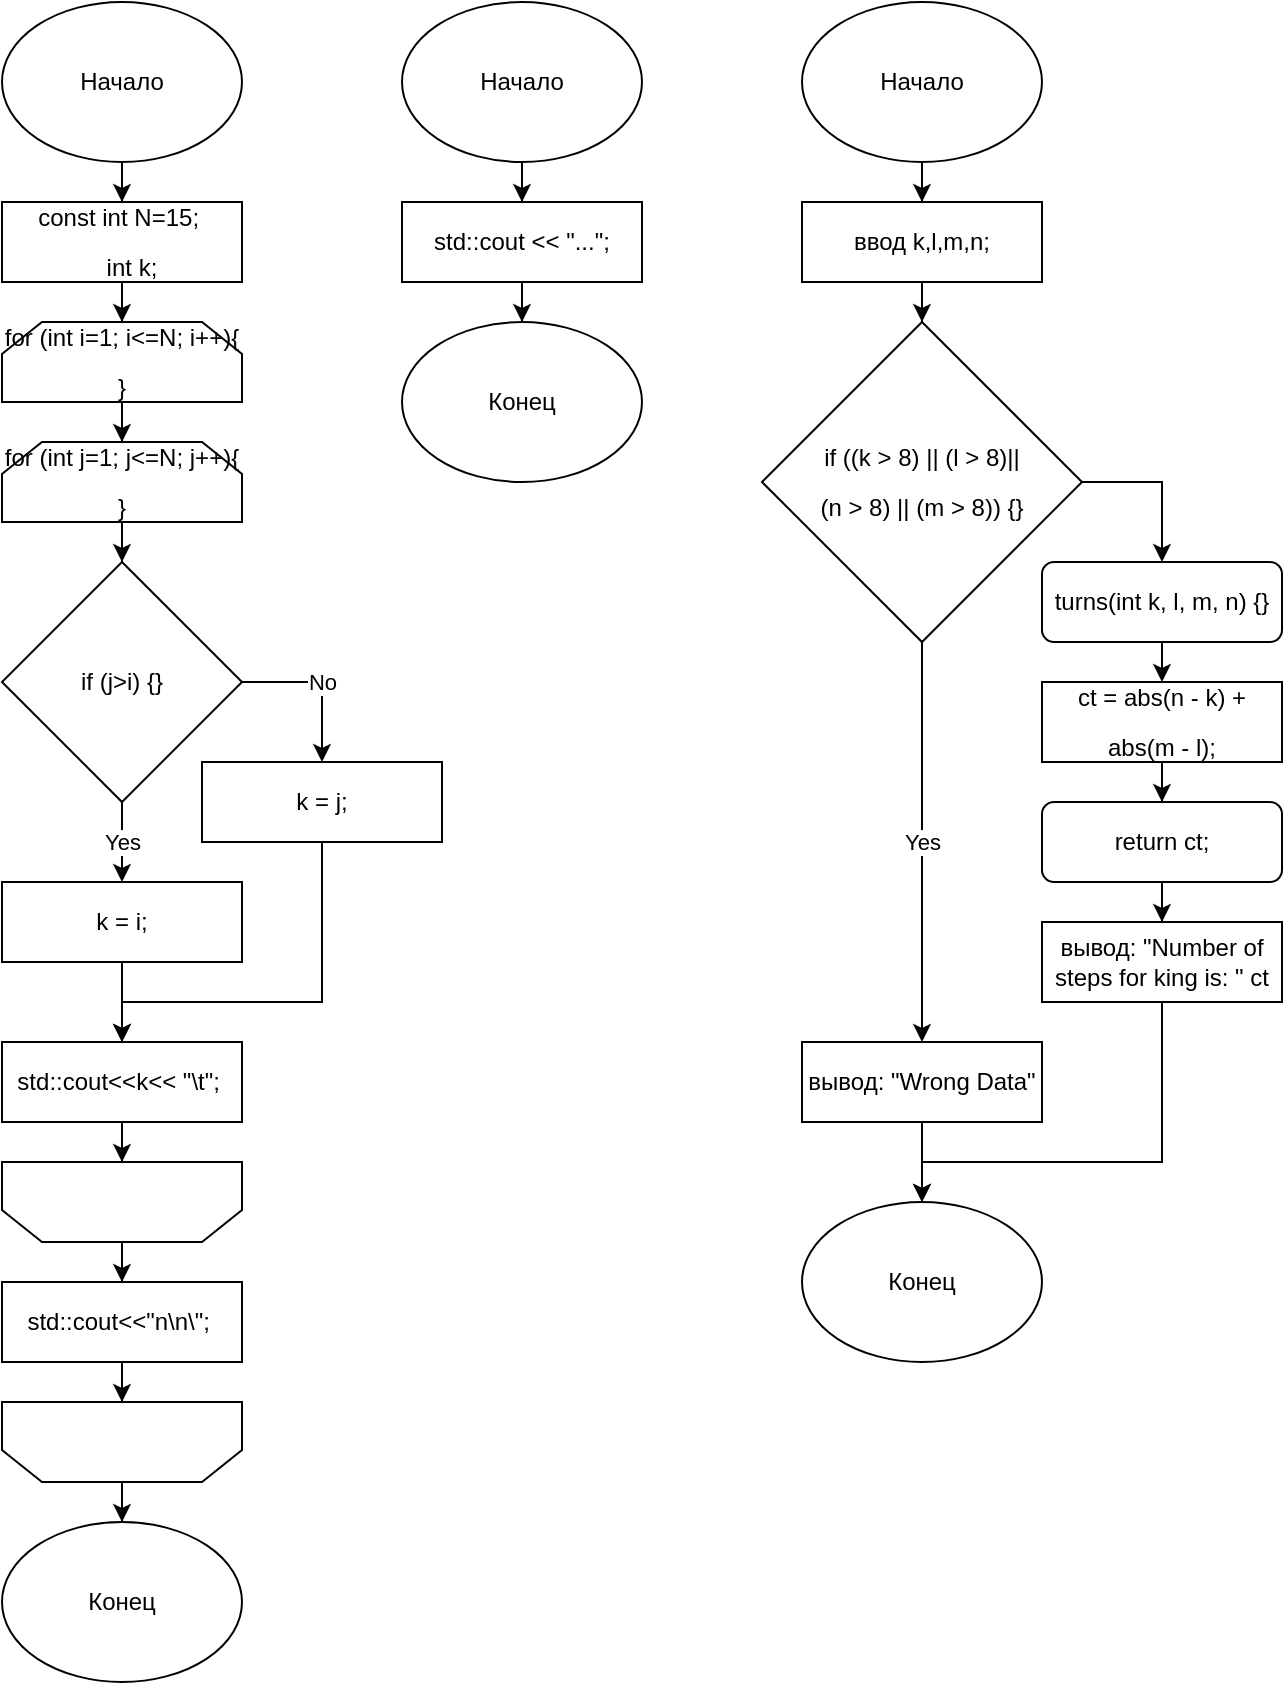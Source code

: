<mxfile version="14.7.3" type="github">
  <diagram id="v1MML3pD3iU6FN-0QKCX" name="Page-1">
    <mxGraphModel dx="1596" dy="945" grid="1" gridSize="10" guides="1" tooltips="1" connect="1" arrows="1" fold="1" page="1" pageScale="1" pageWidth="3300" pageHeight="4681" math="0" shadow="0">
      <root>
        <mxCell id="0" />
        <mxCell id="1" parent="0" />
        <mxCell id="gzGk77P-xv0N86IO1BmV-1" value="" style="edgeStyle=orthogonalEdgeStyle;rounded=0;orthogonalLoop=1;jettySize=auto;html=1;" edge="1" parent="1" source="gzGk77P-xv0N86IO1BmV-2" target="gzGk77P-xv0N86IO1BmV-4">
          <mxGeometry relative="1" as="geometry" />
        </mxCell>
        <mxCell id="gzGk77P-xv0N86IO1BmV-2" value="Начало" style="ellipse;whiteSpace=wrap;html=1;" vertex="1" parent="1">
          <mxGeometry x="40" y="40" width="120" height="80" as="geometry" />
        </mxCell>
        <mxCell id="gzGk77P-xv0N86IO1BmV-3" style="edgeStyle=orthogonalEdgeStyle;rounded=0;orthogonalLoop=1;jettySize=auto;html=1;entryX=0.5;entryY=0;entryDx=0;entryDy=0;" edge="1" parent="1" source="gzGk77P-xv0N86IO1BmV-4" target="gzGk77P-xv0N86IO1BmV-6">
          <mxGeometry relative="1" as="geometry" />
        </mxCell>
        <mxCell id="gzGk77P-xv0N86IO1BmV-4" value="&lt;font style=&quot;font-size: 12px&quot;&gt;&lt;span style=&quot;line-height: 24.821px ; font-family: &amp;#34;calibri&amp;#34; , &amp;#34;calibri_embeddedfont&amp;#34; , &amp;#34;calibri_msfontservice&amp;#34; , sans-serif&quot; class=&quot;TextRun  BCX2 SCXW25673797&quot; lang=&quot;RU-RU&quot;&gt;&lt;span class=&quot;NormalTextRun  BCX2 SCXW25673797&quot;&gt;&lt;/span&gt;&lt;span class=&quot;SpellingError  BCX2 SCXW25673797&quot;&gt;const&lt;/span&gt;&lt;span class=&quot;NormalTextRun  BCX2 SCXW25673797&quot;&gt; &lt;/span&gt;&lt;span class=&quot;SpellingError  BCX2 SCXW25673797&quot;&gt;int&lt;/span&gt;&lt;span class=&quot;NormalTextRun  BCX2 SCXW25673797&quot;&gt; &lt;/span&gt;&lt;span class=&quot;NormalTextRun  BCX2 SCXW25673797&quot;&gt;N=&lt;/span&gt;&lt;span class=&quot;NormalTextRun  BCX2 SCXW25673797&quot;&gt;15&lt;/span&gt;&lt;span class=&quot;NormalTextRun  BCX2 SCXW25673797&quot;&gt;;&lt;/span&gt;&lt;/span&gt;&lt;span class=&quot;LineBreakBlob BlobObject DragDrop  BCX2 SCXW25673797&quot; style=&quot;line-height: 24.821px ; font-family: &amp;#34;wordvisicarriagereturn_msfontservice&amp;#34; , &amp;#34;calibri&amp;#34; , &amp;#34;calibri_embeddedfont&amp;#34; , &amp;#34;calibri_msfontservice&amp;#34; , sans-serif&quot;&gt;&lt;span class=&quot;BCX2 SCXW25673797&quot;&gt;&amp;nbsp;&lt;/span&gt;&lt;br class=&quot;BCX2 SCXW25673797&quot;&gt;&lt;/span&gt;&lt;span style=&quot;line-height: 24.821px ; font-family: &amp;#34;calibri&amp;#34; , &amp;#34;calibri_embeddedfont&amp;#34; , &amp;#34;calibri_msfontservice&amp;#34; , sans-serif&quot; class=&quot;TextRun  BCX2 SCXW25673797&quot; lang=&quot;RU-RU&quot;&gt;&lt;span class=&quot;NormalTextRun  BCX2 SCXW25673797&quot;&gt;&amp;nbsp;&amp;nbsp;&amp;nbsp; &lt;/span&gt;&lt;span class=&quot;SpellingError  BCX2 SCXW25673797&quot;&gt;int&lt;/span&gt;&lt;span class=&quot;NormalTextRun  BCX2 SCXW25673797&quot;&gt; &lt;/span&gt;&lt;span class=&quot;NormalTextRun  BCX2 SCXW25673797&quot;&gt;k&lt;/span&gt;&lt;span class=&quot;NormalTextRun  BCX2 SCXW25673797&quot;&gt;;&lt;/span&gt;&lt;/span&gt;&lt;span class=&quot;LineBreakBlob BlobObject DragDrop  BCX2 SCXW25673797&quot; style=&quot;line-height: 24.821px ; font-family: &amp;#34;wordvisicarriagereturn_msfontservice&amp;#34; , &amp;#34;calibri&amp;#34; , &amp;#34;calibri_embeddedfont&amp;#34; , &amp;#34;calibri_msfontservice&amp;#34; , sans-serif&quot;&gt;&lt;span class=&quot;BCX2 SCXW25673797&quot;&gt;&amp;nbsp;&lt;/span&gt;&lt;br class=&quot;BCX2 SCXW25673797&quot;&gt;&lt;/span&gt;&lt;span style=&quot;line-height: 24.821px ; font-family: &amp;#34;calibri&amp;#34; , &amp;#34;calibri_embeddedfont&amp;#34; , &amp;#34;calibri_msfontservice&amp;#34; , sans-serif&quot; class=&quot;TextRun  BCX2 SCXW25673797&quot; lang=&quot;RU-RU&quot;&gt;&lt;span class=&quot;NormalTextRun  BCX2 SCXW25673797&quot;&gt;&lt;/span&gt;&lt;/span&gt;&lt;/font&gt;" style="rounded=0;whiteSpace=wrap;html=1;" vertex="1" parent="1">
          <mxGeometry x="40" y="140" width="120" height="40" as="geometry" />
        </mxCell>
        <mxCell id="gzGk77P-xv0N86IO1BmV-5" style="edgeStyle=orthogonalEdgeStyle;rounded=0;orthogonalLoop=1;jettySize=auto;html=1;entryX=0.5;entryY=0;entryDx=0;entryDy=0;" edge="1" parent="1" source="gzGk77P-xv0N86IO1BmV-6" target="gzGk77P-xv0N86IO1BmV-8">
          <mxGeometry relative="1" as="geometry" />
        </mxCell>
        <mxCell id="gzGk77P-xv0N86IO1BmV-6" value="&lt;font style=&quot;font-size: 12px&quot;&gt;&lt;span style=&quot;line-height: 24.821px ; font-family: &amp;#34;calibri&amp;#34; , &amp;#34;calibri_embeddedfont&amp;#34; , &amp;#34;calibri_msfontservice&amp;#34; , sans-serif&quot; class=&quot;TextRun SCXW25673797 BCX2&quot; lang=&quot;RU-RU&quot;&gt;&lt;span class=&quot;NormalTextRun SCXW25673797 BCX2&quot;&gt;&lt;/span&gt;&lt;span class=&quot;SpellingError SCXW25673797 BCX2&quot;&gt;for&lt;/span&gt;&lt;span class=&quot;NormalTextRun SCXW25673797 BCX2&quot;&gt; &lt;/span&gt;&lt;span class=&quot;NormalTextRun SCXW25673797 BCX2&quot;&gt;(&lt;/span&gt;&lt;span class=&quot;SpellingError SCXW25673797 BCX2&quot;&gt;int&lt;/span&gt;&lt;span class=&quot;NormalTextRun SCXW25673797 BCX2&quot;&gt; &lt;/span&gt;&lt;span class=&quot;NormalTextRun SCXW25673797 BCX2&quot;&gt;i=&lt;/span&gt;&lt;span class=&quot;NormalTextRun SCXW25673797 BCX2&quot;&gt;1&lt;/span&gt;&lt;span class=&quot;NormalTextRun SCXW25673797 BCX2&quot;&gt;; &lt;/span&gt;&lt;span class=&quot;ContextualSpellingAndGrammarError SCXW25673797 BCX2&quot;&gt;i&amp;lt;&lt;/span&gt;&lt;span class=&quot;NormalTextRun SCXW25673797 BCX2&quot;&gt;=N&lt;/span&gt;&lt;span class=&quot;NormalTextRun SCXW25673797 BCX2&quot;&gt;; &lt;/span&gt;&lt;span class=&quot;NormalTextRun SCXW25673797 BCX2&quot;&gt;i+&lt;/span&gt;&lt;span class=&quot;ContextualSpellingAndGrammarError SCXW25673797 BCX2&quot;&gt;+){&lt;/span&gt;&lt;/span&gt;&lt;/font&gt;&lt;span class=&quot;LineBreakBlob BlobObject DragDrop SCXW25673797 BCX2&quot; style=&quot;line-height: 24.821px ; font-family: &amp;#34;wordvisicarriagereturn_msfontservice&amp;#34; , &amp;#34;calibri&amp;#34; , &amp;#34;calibri_embeddedfont&amp;#34; , &amp;#34;calibri_msfontservice&amp;#34; , sans-serif&quot;&gt;&lt;font style=&quot;font-size: 12px&quot;&gt;&lt;span class=&quot;SCXW25673797 BCX2&quot;&gt; &lt;/span&gt;&lt;/font&gt;}&lt;br class=&quot;SCXW25673797 BCX2&quot;&gt;&lt;/span&gt;&lt;span style=&quot;line-height: 24.821px ; font-family: &amp;#34;calibri&amp;#34; , &amp;#34;calibri_embeddedfont&amp;#34; , &amp;#34;calibri_msfontservice&amp;#34; , sans-serif&quot; class=&quot;TextRun SCXW25673797 BCX2&quot; lang=&quot;RU-RU&quot;&gt;&lt;span class=&quot;NormalTextRun SCXW25673797 BCX2&quot;&gt;&lt;/span&gt;&lt;/span&gt;" style="shape=loopLimit;whiteSpace=wrap;html=1;" vertex="1" parent="1">
          <mxGeometry x="40" y="200" width="120" height="40" as="geometry" />
        </mxCell>
        <mxCell id="gzGk77P-xv0N86IO1BmV-7" value="" style="edgeStyle=orthogonalEdgeStyle;rounded=0;orthogonalLoop=1;jettySize=auto;html=1;" edge="1" parent="1" source="gzGk77P-xv0N86IO1BmV-8" target="gzGk77P-xv0N86IO1BmV-11">
          <mxGeometry relative="1" as="geometry" />
        </mxCell>
        <mxCell id="gzGk77P-xv0N86IO1BmV-8" value="&lt;font style=&quot;font-size: 12px&quot;&gt;&lt;span style=&quot;line-height: 24.821px ; font-family: &amp;#34;calibri&amp;#34; , &amp;#34;calibri_embeddedfont&amp;#34; , &amp;#34;calibri_msfontservice&amp;#34; , sans-serif&quot; class=&quot;TextRun SCXW25673797 BCX2&quot; lang=&quot;RU-RU&quot;&gt;&lt;span class=&quot;NormalTextRun SCXW25673797 BCX2&quot;&gt;&lt;/span&gt;&lt;span class=&quot;SpellingError SCXW25673797 BCX2&quot;&gt;for&lt;/span&gt;&lt;span class=&quot;NormalTextRun SCXW25673797 BCX2&quot;&gt; &lt;/span&gt;&lt;span class=&quot;NormalTextRun SCXW25673797 BCX2&quot;&gt;(&lt;/span&gt;&lt;span class=&quot;SpellingError SCXW25673797 BCX2&quot;&gt;int&lt;/span&gt;&lt;span class=&quot;NormalTextRun SCXW25673797 BCX2&quot;&gt; &lt;/span&gt;&lt;span class=&quot;NormalTextRun SCXW25673797 BCX2&quot;&gt;j=&lt;/span&gt;&lt;span class=&quot;NormalTextRun SCXW25673797 BCX2&quot;&gt;1&lt;/span&gt;&lt;span class=&quot;NormalTextRun SCXW25673797 BCX2&quot;&gt;; &lt;/span&gt;&lt;span class=&quot;ContextualSpellingAndGrammarError SCXW25673797 BCX2&quot;&gt;j&amp;lt;&lt;/span&gt;&lt;span class=&quot;NormalTextRun SCXW25673797 BCX2&quot;&gt;=N&lt;/span&gt;&lt;span class=&quot;NormalTextRun SCXW25673797 BCX2&quot;&gt;; &lt;/span&gt;&lt;span class=&quot;NormalTextRun SCXW25673797 BCX2&quot;&gt;j+&lt;/span&gt;&lt;span class=&quot;ContextualSpellingAndGrammarError SCXW25673797 BCX2&quot;&gt;+){&lt;/span&gt;&lt;/span&gt;&lt;/font&gt;&lt;span class=&quot;LineBreakBlob BlobObject DragDrop SCXW25673797 BCX2&quot; style=&quot;line-height: 24.821px ; font-family: &amp;#34;wordvisicarriagereturn_msfontservice&amp;#34; , &amp;#34;calibri&amp;#34; , &amp;#34;calibri_embeddedfont&amp;#34; , &amp;#34;calibri_msfontservice&amp;#34; , sans-serif&quot;&gt;&lt;font style=&quot;font-size: 12px&quot;&gt;&lt;span class=&quot;SCXW25673797 BCX2&quot;&gt; &lt;/span&gt;&lt;/font&gt;}&lt;br class=&quot;SCXW25673797 BCX2&quot;&gt;&lt;/span&gt;&lt;span style=&quot;line-height: 24.821px ; font-family: &amp;#34;calibri&amp;#34; , &amp;#34;calibri_embeddedfont&amp;#34; , &amp;#34;calibri_msfontservice&amp;#34; , sans-serif&quot; class=&quot;TextRun SCXW25673797 BCX2&quot; lang=&quot;RU-RU&quot;&gt;&lt;span class=&quot;NormalTextRun SCXW25673797 BCX2&quot;&gt;&lt;/span&gt;&lt;/span&gt;" style="shape=loopLimit;whiteSpace=wrap;html=1;" vertex="1" parent="1">
          <mxGeometry x="40" y="260" width="120" height="40" as="geometry" />
        </mxCell>
        <mxCell id="gzGk77P-xv0N86IO1BmV-9" value="Yes" style="edgeStyle=orthogonalEdgeStyle;rounded=0;orthogonalLoop=1;jettySize=auto;html=1;" edge="1" parent="1" source="gzGk77P-xv0N86IO1BmV-11" target="gzGk77P-xv0N86IO1BmV-13">
          <mxGeometry relative="1" as="geometry">
            <mxPoint as="offset" />
          </mxGeometry>
        </mxCell>
        <mxCell id="gzGk77P-xv0N86IO1BmV-10" value="No" style="edgeStyle=orthogonalEdgeStyle;rounded=0;orthogonalLoop=1;jettySize=auto;html=1;entryX=0.5;entryY=0;entryDx=0;entryDy=0;" edge="1" parent="1" source="gzGk77P-xv0N86IO1BmV-11" target="gzGk77P-xv0N86IO1BmV-15">
          <mxGeometry relative="1" as="geometry">
            <mxPoint x="200" y="380" as="targetPoint" />
            <Array as="points">
              <mxPoint x="200" y="380" />
            </Array>
          </mxGeometry>
        </mxCell>
        <mxCell id="gzGk77P-xv0N86IO1BmV-11" value="if (j&amp;gt;i) {}" style="rhombus;whiteSpace=wrap;html=1;" vertex="1" parent="1">
          <mxGeometry x="40" y="320" width="120" height="120" as="geometry" />
        </mxCell>
        <mxCell id="gzGk77P-xv0N86IO1BmV-12" value="" style="edgeStyle=orthogonalEdgeStyle;rounded=0;orthogonalLoop=1;jettySize=auto;html=1;" edge="1" parent="1" source="gzGk77P-xv0N86IO1BmV-13" target="gzGk77P-xv0N86IO1BmV-17">
          <mxGeometry relative="1" as="geometry" />
        </mxCell>
        <mxCell id="gzGk77P-xv0N86IO1BmV-13" value="k = i;" style="rounded=0;whiteSpace=wrap;html=1;" vertex="1" parent="1">
          <mxGeometry x="40" y="480" width="120" height="40" as="geometry" />
        </mxCell>
        <mxCell id="gzGk77P-xv0N86IO1BmV-14" style="edgeStyle=orthogonalEdgeStyle;rounded=0;orthogonalLoop=1;jettySize=auto;html=1;entryX=0.5;entryY=0;entryDx=0;entryDy=0;" edge="1" parent="1" source="gzGk77P-xv0N86IO1BmV-15" target="gzGk77P-xv0N86IO1BmV-17">
          <mxGeometry relative="1" as="geometry">
            <Array as="points">
              <mxPoint x="200" y="540" />
              <mxPoint x="100" y="540" />
            </Array>
          </mxGeometry>
        </mxCell>
        <mxCell id="gzGk77P-xv0N86IO1BmV-15" value="k = j;" style="rounded=0;whiteSpace=wrap;html=1;" vertex="1" parent="1">
          <mxGeometry x="140" y="420" width="120" height="40" as="geometry" />
        </mxCell>
        <mxCell id="gzGk77P-xv0N86IO1BmV-16" value="" style="edgeStyle=orthogonalEdgeStyle;rounded=0;orthogonalLoop=1;jettySize=auto;html=1;" edge="1" parent="1" source="gzGk77P-xv0N86IO1BmV-17" target="gzGk77P-xv0N86IO1BmV-19">
          <mxGeometry relative="1" as="geometry" />
        </mxCell>
        <mxCell id="gzGk77P-xv0N86IO1BmV-17" value="&lt;font style=&quot;font-size: 12px&quot;&gt;&lt;span style=&quot;line-height: 24.821px ; font-family: &amp;#34;calibri&amp;#34; , &amp;#34;calibri_embeddedfont&amp;#34; , &amp;#34;calibri_msfontservice&amp;#34; , sans-serif&quot; class=&quot;TextRun  BCX2 SCXW239751490&quot; lang=&quot;RU-RU&quot;&gt;&lt;span class=&quot;NormalTextRun  BCX2 SCXW239751490&quot;&gt;&lt;/span&gt;&lt;span class=&quot;SpellingError  BCX2 SCXW239751490&quot;&gt;std&lt;/span&gt;&lt;span class=&quot;NormalTextRun  BCX2 SCXW239751490&quot;&gt;::&lt;/span&gt;&lt;span class=&quot;SpellingError  BCX2 SCXW239751490&quot;&gt;cout&lt;/span&gt;&lt;span class=&quot;NormalTextRun  BCX2 SCXW239751490&quot;&gt;&amp;lt;&amp;lt;&lt;/span&gt;&lt;span class=&quot;NormalTextRun  BCX2 SCXW239751490&quot;&gt;k&lt;/span&gt;&lt;span class=&quot;ContextualSpellingAndGrammarError  BCX2 SCXW239751490&quot;&gt;&amp;lt;&amp;lt; &lt;/span&gt;&lt;span class=&quot;ContextualSpellingAndGrammarError  BCX2 SCXW239751490&quot;&gt;&quot;&lt;/span&gt;&lt;span class=&quot;NormalTextRun  BCX2 SCXW239751490&quot;&gt;\t&lt;/span&gt;&lt;span class=&quot;NormalTextRun  BCX2 SCXW239751490&quot;&gt;&quot;&lt;/span&gt;&lt;span class=&quot;NormalTextRun  BCX2 SCXW239751490&quot;&gt;;&lt;/span&gt;&lt;/span&gt;&lt;/font&gt;&lt;span class=&quot;LineBreakBlob BlobObject DragDrop  BCX2 SCXW239751490&quot; style=&quot;line-height: 24.821px ; font-family: &amp;#34;wordvisicarriagereturn_msfontservice&amp;#34; , &amp;#34;calibri&amp;#34; , &amp;#34;calibri_embeddedfont&amp;#34; , &amp;#34;calibri_msfontservice&amp;#34; , sans-serif&quot;&gt;&lt;font style=&quot;font-size: 12px&quot;&gt;&lt;span class=&quot;BCX2 SCXW239751490&quot;&gt;&amp;nbsp;&lt;/span&gt;&lt;/font&gt;&lt;br class=&quot;BCX2 SCXW239751490&quot;&gt;&lt;/span&gt;&lt;span style=&quot;font-size: 14pt ; line-height: 24.821px ; font-family: &amp;#34;calibri&amp;#34; , &amp;#34;calibri_embeddedfont&amp;#34; , &amp;#34;calibri_msfontservice&amp;#34; , sans-serif&quot; class=&quot;TextRun  BCX2 SCXW239751490&quot; lang=&quot;RU-RU&quot;&gt;&lt;span class=&quot;NormalTextRun  BCX2 SCXW239751490&quot;&gt;&lt;/span&gt;&lt;/span&gt;" style="rounded=0;whiteSpace=wrap;html=1;" vertex="1" parent="1">
          <mxGeometry x="40" y="560" width="120" height="40" as="geometry" />
        </mxCell>
        <mxCell id="gzGk77P-xv0N86IO1BmV-18" value="" style="edgeStyle=orthogonalEdgeStyle;rounded=0;orthogonalLoop=1;jettySize=auto;html=1;" edge="1" parent="1" source="gzGk77P-xv0N86IO1BmV-19" target="gzGk77P-xv0N86IO1BmV-21">
          <mxGeometry relative="1" as="geometry" />
        </mxCell>
        <mxCell id="gzGk77P-xv0N86IO1BmV-19" value="" style="shape=loopLimit;whiteSpace=wrap;html=1;rotation=180;" vertex="1" parent="1">
          <mxGeometry x="40" y="620" width="120" height="40" as="geometry" />
        </mxCell>
        <mxCell id="gzGk77P-xv0N86IO1BmV-20" value="" style="edgeStyle=orthogonalEdgeStyle;rounded=0;orthogonalLoop=1;jettySize=auto;html=1;" edge="1" parent="1" source="gzGk77P-xv0N86IO1BmV-21" target="gzGk77P-xv0N86IO1BmV-23">
          <mxGeometry relative="1" as="geometry" />
        </mxCell>
        <mxCell id="gzGk77P-xv0N86IO1BmV-21" value="&lt;font style=&quot;font-size: 12px&quot;&gt;&lt;span style=&quot;line-height: 24.821px ; font-family: &amp;#34;calibri&amp;#34; , &amp;#34;calibri_embeddedfont&amp;#34; , &amp;#34;calibri_msfontservice&amp;#34; , sans-serif&quot; class=&quot;TextRun  BCX2 SCXW239751490&quot; lang=&quot;RU-RU&quot;&gt;&lt;span class=&quot;NormalTextRun  BCX2 SCXW239751490&quot;&gt;&lt;/span&gt;&lt;span class=&quot;SpellingError  BCX2 SCXW239751490&quot;&gt;std&lt;/span&gt;&lt;span class=&quot;NormalTextRun  BCX2 SCXW239751490&quot;&gt;::&lt;/span&gt;&lt;span class=&quot;SpellingError  BCX2 SCXW239751490&quot;&gt;cout&lt;/span&gt;&lt;span class=&quot;NormalTextRun  BCX2 SCXW239751490&quot;&gt;&amp;lt;&amp;lt;&lt;/span&gt;&lt;span class=&quot;NormalTextRun  BCX2 SCXW239751490&quot;&gt;&lt;/span&gt;&lt;span class=&quot;ContextualSpellingAndGrammarError  BCX2 SCXW239751490&quot;&gt;&lt;/span&gt;&lt;span class=&quot;ContextualSpellingAndGrammarError  BCX2 SCXW239751490&quot;&gt;&quot;n\n\&lt;/span&gt;&lt;span class=&quot;NormalTextRun  BCX2 SCXW239751490&quot;&gt;&lt;/span&gt;&lt;span class=&quot;NormalTextRun  BCX2 SCXW239751490&quot;&gt;&quot;&lt;/span&gt;&lt;span class=&quot;NormalTextRun  BCX2 SCXW239751490&quot;&gt;;&lt;/span&gt;&lt;/span&gt;&lt;/font&gt;&lt;span class=&quot;LineBreakBlob BlobObject DragDrop  BCX2 SCXW239751490&quot; style=&quot;line-height: 24.821px ; font-family: &amp;#34;wordvisicarriagereturn_msfontservice&amp;#34; , &amp;#34;calibri&amp;#34; , &amp;#34;calibri_embeddedfont&amp;#34; , &amp;#34;calibri_msfontservice&amp;#34; , sans-serif&quot;&gt;&lt;font style=&quot;font-size: 12px&quot;&gt;&lt;span class=&quot;BCX2 SCXW239751490&quot;&gt;&amp;nbsp;&lt;/span&gt;&lt;/font&gt;&lt;br class=&quot;BCX2 SCXW239751490&quot;&gt;&lt;/span&gt;&lt;span style=&quot;font-size: 14pt ; line-height: 24.821px ; font-family: &amp;#34;calibri&amp;#34; , &amp;#34;calibri_embeddedfont&amp;#34; , &amp;#34;calibri_msfontservice&amp;#34; , sans-serif&quot; class=&quot;TextRun  BCX2 SCXW239751490&quot; lang=&quot;RU-RU&quot;&gt;&lt;span class=&quot;NormalTextRun  BCX2 SCXW239751490&quot;&gt;&lt;/span&gt;&lt;/span&gt;" style="rounded=0;whiteSpace=wrap;html=1;" vertex="1" parent="1">
          <mxGeometry x="40" y="680" width="120" height="40" as="geometry" />
        </mxCell>
        <mxCell id="gzGk77P-xv0N86IO1BmV-22" value="" style="edgeStyle=orthogonalEdgeStyle;rounded=0;orthogonalLoop=1;jettySize=auto;html=1;" edge="1" parent="1" source="gzGk77P-xv0N86IO1BmV-23" target="gzGk77P-xv0N86IO1BmV-24">
          <mxGeometry relative="1" as="geometry" />
        </mxCell>
        <mxCell id="gzGk77P-xv0N86IO1BmV-23" value="" style="shape=loopLimit;whiteSpace=wrap;html=1;rotation=180;" vertex="1" parent="1">
          <mxGeometry x="40" y="740" width="120" height="40" as="geometry" />
        </mxCell>
        <mxCell id="gzGk77P-xv0N86IO1BmV-24" value="Конец" style="ellipse;whiteSpace=wrap;html=1;" vertex="1" parent="1">
          <mxGeometry x="40" y="800" width="120" height="80" as="geometry" />
        </mxCell>
        <mxCell id="gzGk77P-xv0N86IO1BmV-25" value="" style="edgeStyle=orthogonalEdgeStyle;rounded=0;orthogonalLoop=1;jettySize=auto;html=1;" edge="1" parent="1" source="gzGk77P-xv0N86IO1BmV-26" target="gzGk77P-xv0N86IO1BmV-29">
          <mxGeometry relative="1" as="geometry" />
        </mxCell>
        <mxCell id="gzGk77P-xv0N86IO1BmV-26" value="Начало" style="ellipse;whiteSpace=wrap;html=1;" vertex="1" parent="1">
          <mxGeometry x="240" y="40" width="120" height="80" as="geometry" />
        </mxCell>
        <mxCell id="gzGk77P-xv0N86IO1BmV-27" value="Конец" style="ellipse;whiteSpace=wrap;html=1;" vertex="1" parent="1">
          <mxGeometry x="240" y="200" width="120" height="80" as="geometry" />
        </mxCell>
        <mxCell id="gzGk77P-xv0N86IO1BmV-28" value="" style="edgeStyle=orthogonalEdgeStyle;rounded=0;orthogonalLoop=1;jettySize=auto;html=1;" edge="1" parent="1" source="gzGk77P-xv0N86IO1BmV-29" target="gzGk77P-xv0N86IO1BmV-27">
          <mxGeometry relative="1" as="geometry" />
        </mxCell>
        <mxCell id="gzGk77P-xv0N86IO1BmV-29" value="std::cout &amp;lt;&amp;lt; &quot;...&quot;;" style="rounded=0;whiteSpace=wrap;html=1;" vertex="1" parent="1">
          <mxGeometry x="240" y="140" width="120" height="40" as="geometry" />
        </mxCell>
        <mxCell id="gzGk77P-xv0N86IO1BmV-30" value="" style="edgeStyle=orthogonalEdgeStyle;rounded=0;orthogonalLoop=1;jettySize=auto;html=1;" edge="1" parent="1" source="gzGk77P-xv0N86IO1BmV-31" target="gzGk77P-xv0N86IO1BmV-33">
          <mxGeometry relative="1" as="geometry" />
        </mxCell>
        <mxCell id="gzGk77P-xv0N86IO1BmV-31" value="Начало" style="ellipse;whiteSpace=wrap;html=1;" vertex="1" parent="1">
          <mxGeometry x="440" y="40" width="120" height="80" as="geometry" />
        </mxCell>
        <mxCell id="gzGk77P-xv0N86IO1BmV-32" value="" style="edgeStyle=orthogonalEdgeStyle;rounded=0;orthogonalLoop=1;jettySize=auto;html=1;" edge="1" parent="1" source="gzGk77P-xv0N86IO1BmV-33" target="gzGk77P-xv0N86IO1BmV-36">
          <mxGeometry relative="1" as="geometry" />
        </mxCell>
        <mxCell id="gzGk77P-xv0N86IO1BmV-33" value="ввод k,l,m,n;" style="rounded=0;whiteSpace=wrap;html=1;" vertex="1" parent="1">
          <mxGeometry x="440" y="140" width="120" height="40" as="geometry" />
        </mxCell>
        <mxCell id="gzGk77P-xv0N86IO1BmV-34" value="Yes" style="edgeStyle=orthogonalEdgeStyle;rounded=0;orthogonalLoop=1;jettySize=auto;html=1;" edge="1" parent="1" source="gzGk77P-xv0N86IO1BmV-36" target="gzGk77P-xv0N86IO1BmV-38">
          <mxGeometry relative="1" as="geometry" />
        </mxCell>
        <mxCell id="gzGk77P-xv0N86IO1BmV-35" style="edgeStyle=orthogonalEdgeStyle;rounded=0;orthogonalLoop=1;jettySize=auto;html=1;entryX=0.5;entryY=0;entryDx=0;entryDy=0;" edge="1" parent="1" source="gzGk77P-xv0N86IO1BmV-36" target="gzGk77P-xv0N86IO1BmV-44">
          <mxGeometry relative="1" as="geometry">
            <Array as="points">
              <mxPoint x="620" y="280" />
            </Array>
          </mxGeometry>
        </mxCell>
        <mxCell id="gzGk77P-xv0N86IO1BmV-36" value="&lt;div&gt;&lt;font style=&quot;font-size: 12px&quot;&gt;&lt;span style=&quot;font-style: normal ; line-height: 24.821px ; font-family: &amp;#34;calibri&amp;#34; , &amp;#34;calibri_embeddedfont&amp;#34; , &amp;#34;calibri_msfontservice&amp;#34; , sans-serif ; font-weight: normal&quot; class=&quot;TextRun  BCX2 SCXW75789815&quot; lang=&quot;RU-RU&quot;&gt;&lt;span class=&quot;NormalTextRun  BCX2 SCXW75789815&quot;&gt; &lt;/span&gt;&lt;span class=&quot;SpellingError  BCX2 SCXW75789815&quot;&gt;if&lt;/span&gt;&lt;span class=&quot;NormalTextRun  BCX2 SCXW75789815&quot;&gt; ((&lt;/span&gt;&lt;span class=&quot;ContextualSpellingAndGrammarError  BCX2 SCXW75789815&quot;&gt;k &amp;gt;&lt;/span&gt;&lt;span class=&quot;NormalTextRun  BCX2 SCXW75789815&quot;&gt; 8) || (&lt;/span&gt;&lt;span class=&quot;ContextualSpellingAndGrammarError  BCX2 SCXW75789815&quot;&gt;l &amp;gt;&lt;/span&gt;&lt;span class=&quot;NormalTextRun  BCX2 SCXW75789815&quot;&gt; 8)|| &lt;br&gt;&lt;/span&gt;&lt;/span&gt;&lt;/font&gt;&lt;/div&gt;&lt;div&gt;&lt;font style=&quot;font-size: 12px&quot;&gt;&lt;span style=&quot;font-style: normal ; line-height: 24.821px ; font-family: &amp;#34;calibri&amp;#34; , &amp;#34;calibri_embeddedfont&amp;#34; , &amp;#34;calibri_msfontservice&amp;#34; , sans-serif ; font-weight: normal&quot; class=&quot;TextRun  BCX2 SCXW75789815&quot; lang=&quot;RU-RU&quot;&gt;&lt;span class=&quot;NormalTextRun  BCX2 SCXW75789815&quot;&gt;(&lt;/span&gt;&lt;span class=&quot;ContextualSpellingAndGrammarError  BCX2 SCXW75789815&quot;&gt;n &amp;gt;&lt;/span&gt;&lt;span class=&quot;NormalTextRun  BCX2 SCXW75789815&quot;&gt; 8) || (&lt;/span&gt;&lt;span class=&quot;ContextualSpellingAndGrammarError  BCX2 SCXW75789815&quot;&gt;m &amp;gt;&lt;/span&gt;&lt;span class=&quot;NormalTextRun  BCX2 SCXW75789815&quot;&gt; 8)) {&lt;/span&gt;&lt;/span&gt;&lt;/font&gt;&lt;font style=&quot;font-size: 12px&quot;&gt;&lt;span class=&quot;LineBreakBlob BlobObject DragDrop  BCX2 SCXW75789815&quot; style=&quot;line-height: 24.821px ; font-family: &amp;#34;wordvisicarriagereturn_msfontservice&amp;#34; , &amp;#34;calibri&amp;#34; , &amp;#34;calibri_embeddedfont&amp;#34; , &amp;#34;calibri_msfontservice&amp;#34; , sans-serif&quot;&gt;&lt;font style=&quot;font-size: 12px&quot;&gt;&lt;span class=&quot;BCX2 SCXW75789815&quot;&gt;}&lt;br&gt;&lt;/span&gt;&lt;/font&gt;&lt;/span&gt;&lt;/font&gt;&lt;/div&gt;&lt;div&gt;&lt;font style=&quot;font-size: 12px&quot;&gt;&lt;span class=&quot;LineBreakBlob BlobObject DragDrop  BCX2 SCXW75789815&quot; style=&quot;line-height: 24.821px ; font-family: &amp;#34;wordvisicarriagereturn_msfontservice&amp;#34; , &amp;#34;calibri&amp;#34; , &amp;#34;calibri_embeddedfont&amp;#34; , &amp;#34;calibri_msfontservice&amp;#34; , sans-serif&quot;&gt;&lt;/span&gt;&lt;/font&gt;&lt;/div&gt;&lt;font style=&quot;font-size: 12px&quot;&gt;&lt;span style=&quot;font-style: normal ; line-height: 24.821px ; font-family: &amp;#34;calibri&amp;#34; , &amp;#34;calibri_embeddedfont&amp;#34; , &amp;#34;calibri_msfontservice&amp;#34; , sans-serif ; font-weight: normal&quot; class=&quot;TextRun  BCX2 SCXW75789815&quot; lang=&quot;RU-RU&quot;&gt;&lt;span class=&quot;NormalTextRun  BCX2 SCXW75789815&quot;&gt;&lt;/span&gt;&lt;/span&gt;&lt;/font&gt;" style="rhombus;whiteSpace=wrap;html=1;" vertex="1" parent="1">
          <mxGeometry x="420" y="200" width="160" height="160" as="geometry" />
        </mxCell>
        <mxCell id="gzGk77P-xv0N86IO1BmV-37" value="" style="edgeStyle=orthogonalEdgeStyle;rounded=0;orthogonalLoop=1;jettySize=auto;html=1;" edge="1" parent="1" source="gzGk77P-xv0N86IO1BmV-38" target="gzGk77P-xv0N86IO1BmV-43">
          <mxGeometry relative="1" as="geometry" />
        </mxCell>
        <mxCell id="gzGk77P-xv0N86IO1BmV-38" value="вывод: &quot;Wrong Data&quot;" style="rounded=0;whiteSpace=wrap;html=1;" vertex="1" parent="1">
          <mxGeometry x="440" y="560" width="120" height="40" as="geometry" />
        </mxCell>
        <mxCell id="gzGk77P-xv0N86IO1BmV-39" value="" style="edgeStyle=orthogonalEdgeStyle;rounded=0;orthogonalLoop=1;jettySize=auto;html=1;" edge="1" parent="1" source="gzGk77P-xv0N86IO1BmV-40" target="gzGk77P-xv0N86IO1BmV-46">
          <mxGeometry relative="1" as="geometry" />
        </mxCell>
        <mxCell id="gzGk77P-xv0N86IO1BmV-40" value="&lt;div&gt;&lt;span style=&quot;font-style: normal ; line-height: 24.821px ; font-family: &amp;#34;calibri&amp;#34; , &amp;#34;calibri_embeddedfont&amp;#34; , &amp;#34;calibri_msfontservice&amp;#34; , sans-serif ; font-weight: normal&quot; class=&quot;TextRun  BCX2 SCXW75789815&quot; lang=&quot;RU-RU&quot;&gt;&lt;span class=&quot;NormalTextRun  BCX2 SCXW75789815&quot;&gt; &lt;/span&gt;&lt;span class=&quot;SpellingError  BCX2 SCXW75789815&quot;&gt;ct&lt;/span&gt;&lt;span class=&quot;NormalTextRun  BCX2 SCXW75789815&quot;&gt; = &lt;/span&gt;&lt;span class=&quot;SpellingError  BCX2 SCXW75789815&quot;&gt;abs&lt;/span&gt;&lt;span class=&quot;NormalTextRun  BCX2 SCXW75789815&quot;&gt;(n - k) + &lt;/span&gt;&lt;span class=&quot;SpellingError  BCX2 SCXW75789815&quot;&gt;&lt;br&gt;&lt;/span&gt;&lt;/span&gt;&lt;/div&gt;&lt;div&gt;&lt;span style=&quot;font-style: normal ; line-height: 24.821px ; font-family: &amp;#34;calibri&amp;#34; , &amp;#34;calibri_embeddedfont&amp;#34; , &amp;#34;calibri_msfontservice&amp;#34; , sans-serif ; font-weight: normal&quot; class=&quot;TextRun  BCX2 SCXW75789815&quot; lang=&quot;RU-RU&quot;&gt;&lt;span class=&quot;SpellingError  BCX2 SCXW75789815&quot;&gt;abs&lt;/span&gt;&lt;span class=&quot;NormalTextRun  BCX2 SCXW75789815&quot;&gt;(m - l);&lt;/span&gt;&lt;/span&gt;&lt;/div&gt;" style="rounded=0;whiteSpace=wrap;html=1;" vertex="1" parent="1">
          <mxGeometry x="560" y="380" width="120" height="40" as="geometry" />
        </mxCell>
        <mxCell id="gzGk77P-xv0N86IO1BmV-41" style="edgeStyle=orthogonalEdgeStyle;rounded=0;orthogonalLoop=1;jettySize=auto;html=1;" edge="1" parent="1" source="gzGk77P-xv0N86IO1BmV-42" target="gzGk77P-xv0N86IO1BmV-43">
          <mxGeometry relative="1" as="geometry">
            <Array as="points">
              <mxPoint x="620" y="620" />
              <mxPoint x="500" y="620" />
            </Array>
          </mxGeometry>
        </mxCell>
        <mxCell id="gzGk77P-xv0N86IO1BmV-42" value="вывод: &quot;Number of steps for king is: &quot; ct" style="rounded=0;whiteSpace=wrap;html=1;" vertex="1" parent="1">
          <mxGeometry x="560" y="500" width="120" height="40" as="geometry" />
        </mxCell>
        <mxCell id="gzGk77P-xv0N86IO1BmV-43" value="Конец" style="ellipse;whiteSpace=wrap;html=1;" vertex="1" parent="1">
          <mxGeometry x="440" y="640" width="120" height="80" as="geometry" />
        </mxCell>
        <mxCell id="gzGk77P-xv0N86IO1BmV-44" value="turns(int k, l, m, n) {}" style="rounded=1;whiteSpace=wrap;html=1;" vertex="1" parent="1">
          <mxGeometry x="560" y="320" width="120" height="40" as="geometry" />
        </mxCell>
        <mxCell id="gzGk77P-xv0N86IO1BmV-45" value="" style="edgeStyle=orthogonalEdgeStyle;rounded=0;orthogonalLoop=1;jettySize=auto;html=1;" edge="1" parent="1" source="gzGk77P-xv0N86IO1BmV-46" target="gzGk77P-xv0N86IO1BmV-42">
          <mxGeometry relative="1" as="geometry" />
        </mxCell>
        <mxCell id="gzGk77P-xv0N86IO1BmV-46" value="return ct;" style="rounded=1;whiteSpace=wrap;html=1;" vertex="1" parent="1">
          <mxGeometry x="560" y="440" width="120" height="40" as="geometry" />
        </mxCell>
        <mxCell id="gzGk77P-xv0N86IO1BmV-47" value="" style="endArrow=classic;html=1;exitX=0.5;exitY=1;exitDx=0;exitDy=0;entryX=0.5;entryY=0;entryDx=0;entryDy=0;" edge="1" parent="1" source="gzGk77P-xv0N86IO1BmV-44" target="gzGk77P-xv0N86IO1BmV-40">
          <mxGeometry width="50" height="50" relative="1" as="geometry">
            <mxPoint x="690" y="400" as="sourcePoint" />
            <mxPoint x="740" y="350" as="targetPoint" />
          </mxGeometry>
        </mxCell>
      </root>
    </mxGraphModel>
  </diagram>
</mxfile>
